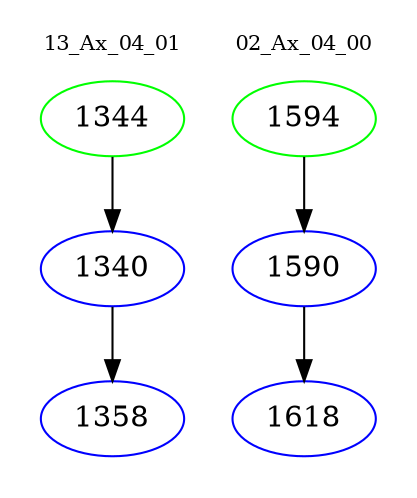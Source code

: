 digraph{
subgraph cluster_0 {
color = white
label = "13_Ax_04_01";
fontsize=10;
T0_1344 [label="1344", color="green"]
T0_1344 -> T0_1340 [color="black"]
T0_1340 [label="1340", color="blue"]
T0_1340 -> T0_1358 [color="black"]
T0_1358 [label="1358", color="blue"]
}
subgraph cluster_1 {
color = white
label = "02_Ax_04_00";
fontsize=10;
T1_1594 [label="1594", color="green"]
T1_1594 -> T1_1590 [color="black"]
T1_1590 [label="1590", color="blue"]
T1_1590 -> T1_1618 [color="black"]
T1_1618 [label="1618", color="blue"]
}
}
